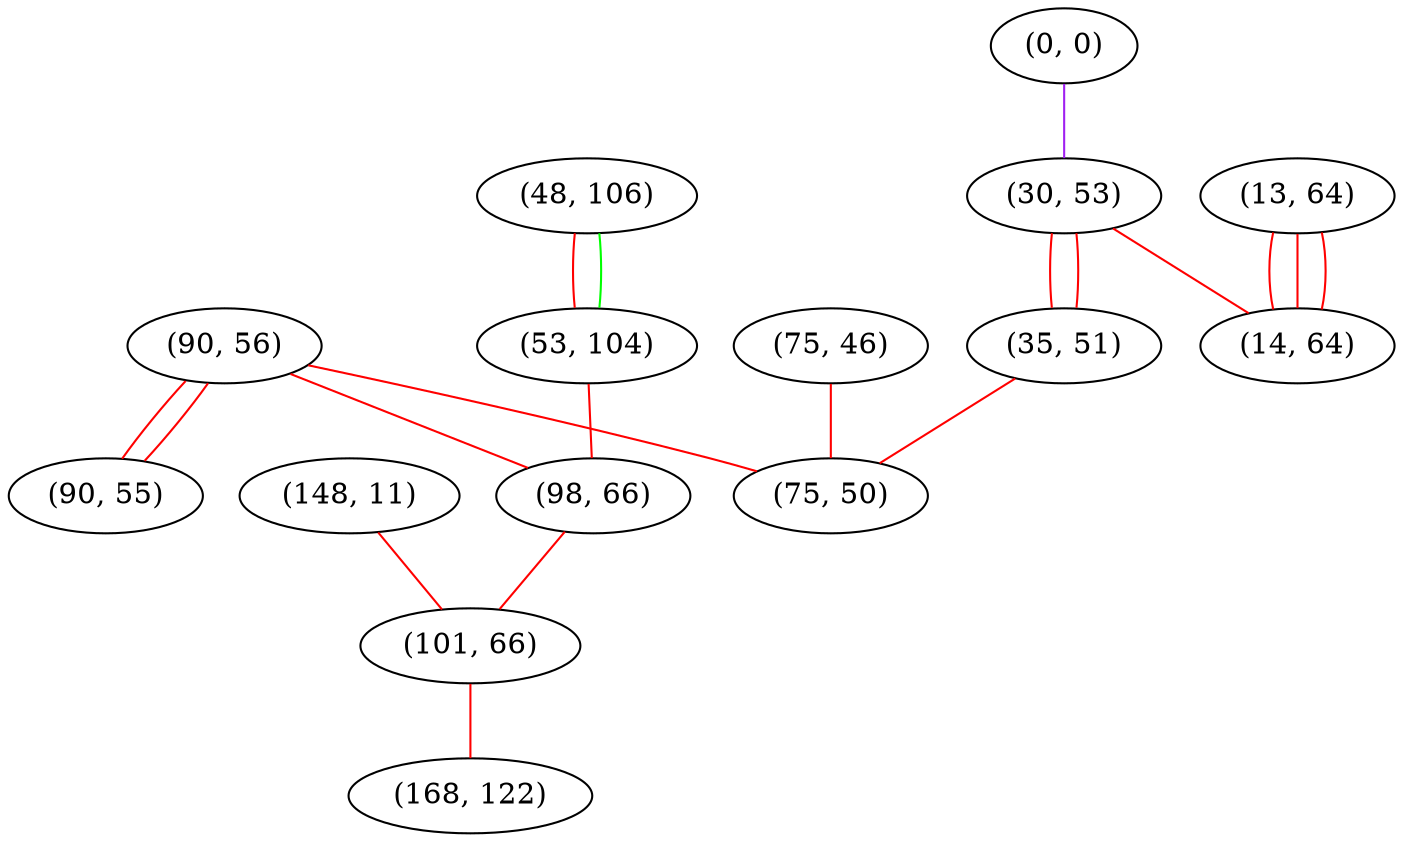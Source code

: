 graph "" {
"(90, 56)";
"(0, 0)";
"(48, 106)";
"(30, 53)";
"(90, 55)";
"(53, 104)";
"(148, 11)";
"(35, 51)";
"(75, 46)";
"(98, 66)";
"(75, 50)";
"(101, 66)";
"(168, 122)";
"(13, 64)";
"(14, 64)";
"(90, 56)" -- "(90, 55)"  [color=red, key=0, weight=1];
"(90, 56)" -- "(90, 55)"  [color=red, key=1, weight=1];
"(90, 56)" -- "(75, 50)"  [color=red, key=0, weight=1];
"(90, 56)" -- "(98, 66)"  [color=red, key=0, weight=1];
"(0, 0)" -- "(30, 53)"  [color=purple, key=0, weight=4];
"(48, 106)" -- "(53, 104)"  [color=red, key=0, weight=1];
"(48, 106)" -- "(53, 104)"  [color=green, key=1, weight=2];
"(30, 53)" -- "(35, 51)"  [color=red, key=0, weight=1];
"(30, 53)" -- "(35, 51)"  [color=red, key=1, weight=1];
"(30, 53)" -- "(14, 64)"  [color=red, key=0, weight=1];
"(53, 104)" -- "(98, 66)"  [color=red, key=0, weight=1];
"(148, 11)" -- "(101, 66)"  [color=red, key=0, weight=1];
"(35, 51)" -- "(75, 50)"  [color=red, key=0, weight=1];
"(75, 46)" -- "(75, 50)"  [color=red, key=0, weight=1];
"(98, 66)" -- "(101, 66)"  [color=red, key=0, weight=1];
"(101, 66)" -- "(168, 122)"  [color=red, key=0, weight=1];
"(13, 64)" -- "(14, 64)"  [color=red, key=0, weight=1];
"(13, 64)" -- "(14, 64)"  [color=red, key=1, weight=1];
"(13, 64)" -- "(14, 64)"  [color=red, key=2, weight=1];
}
